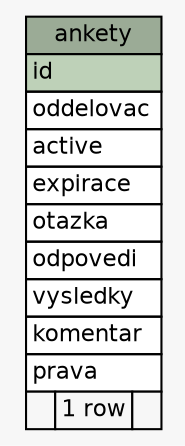 // dot 2.38.0 on Mac OS X 10.9.4
// SchemaSpy rev 590
digraph "ankety" {
  graph [
    rankdir="RL"
    bgcolor="#f7f7f7"
    nodesep="0.18"
    ranksep="0.46"
    fontname="Helvetica"
    fontsize="11"
  ];
  node [
    fontname="Helvetica"
    fontsize="11"
    shape="plaintext"
  ];
  edge [
    arrowsize="0.8"
  ];
  "ankety" [
    label=<
    <TABLE BORDER="0" CELLBORDER="1" CELLSPACING="0" BGCOLOR="#ffffff">
      <TR><TD COLSPAN="3" BGCOLOR="#9bab96" ALIGN="CENTER">ankety</TD></TR>
      <TR><TD PORT="id" COLSPAN="3" BGCOLOR="#bed1b8" ALIGN="LEFT">id</TD></TR>
      <TR><TD PORT="oddelovac" COLSPAN="3" ALIGN="LEFT">oddelovac</TD></TR>
      <TR><TD PORT="active" COLSPAN="3" ALIGN="LEFT">active</TD></TR>
      <TR><TD PORT="expirace" COLSPAN="3" ALIGN="LEFT">expirace</TD></TR>
      <TR><TD PORT="otazka" COLSPAN="3" ALIGN="LEFT">otazka</TD></TR>
      <TR><TD PORT="odpovedi" COLSPAN="3" ALIGN="LEFT">odpovedi</TD></TR>
      <TR><TD PORT="vysledky" COLSPAN="3" ALIGN="LEFT">vysledky</TD></TR>
      <TR><TD PORT="komentar" COLSPAN="3" ALIGN="LEFT">komentar</TD></TR>
      <TR><TD PORT="prava" COLSPAN="3" ALIGN="LEFT">prava</TD></TR>
      <TR><TD ALIGN="LEFT" BGCOLOR="#f7f7f7">  </TD><TD ALIGN="RIGHT" BGCOLOR="#f7f7f7">1 row</TD><TD ALIGN="RIGHT" BGCOLOR="#f7f7f7">  </TD></TR>
    </TABLE>>
    URL="tables/ankety.html"
    tooltip="ankety"
  ];
}
